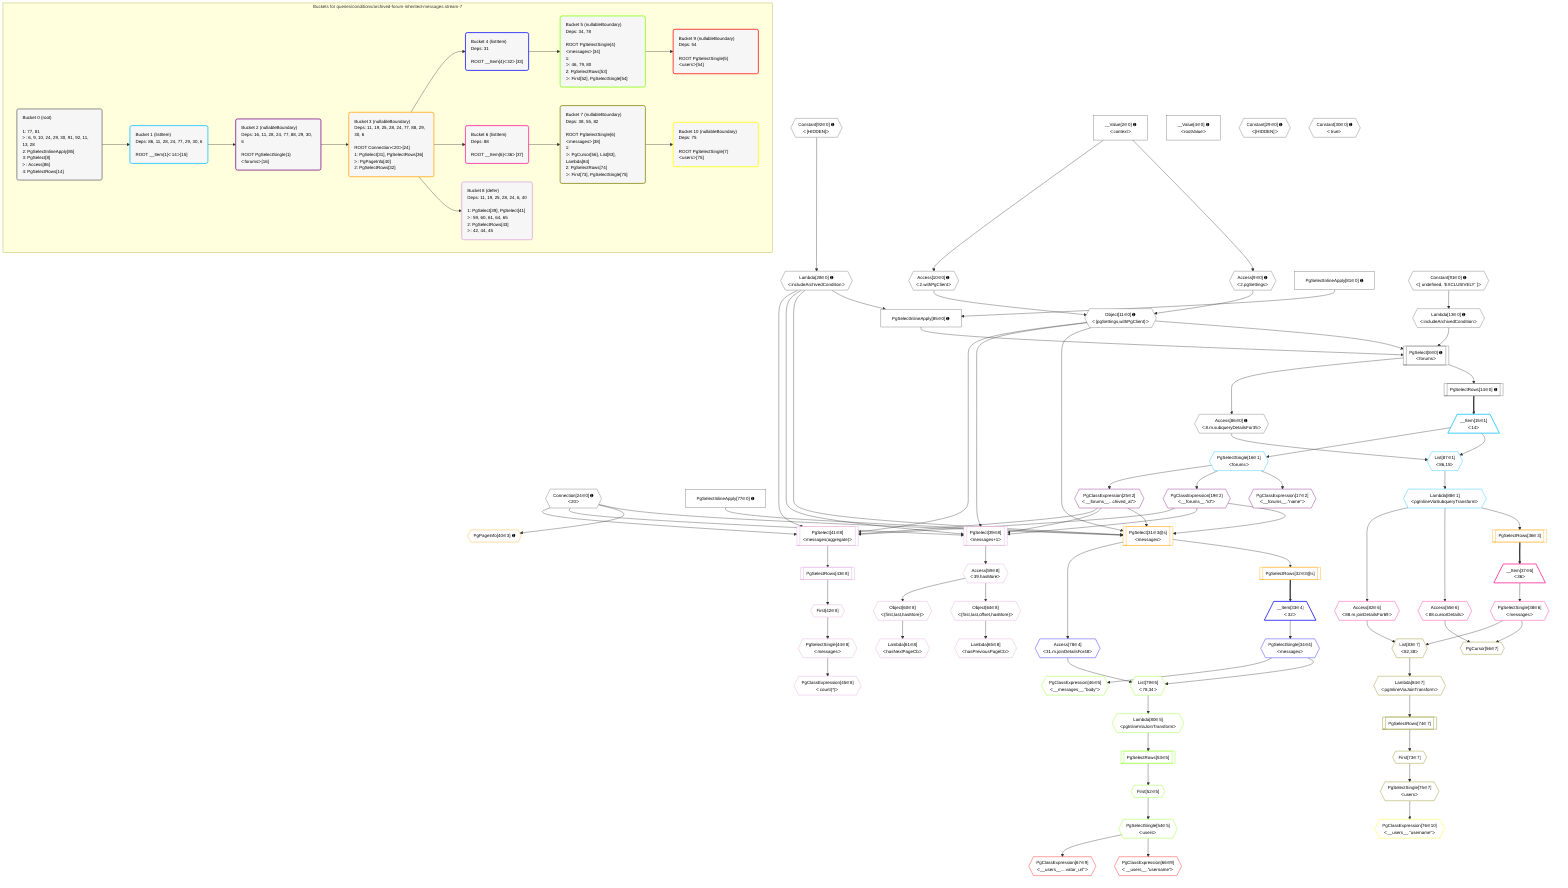 %%{init: {'themeVariables': { 'fontSize': '12px'}}}%%
graph TD
    classDef path fill:#eee,stroke:#000,color:#000
    classDef plan fill:#fff,stroke-width:1px,color:#000
    classDef itemplan fill:#fff,stroke-width:2px,color:#000
    classDef unbatchedplan fill:#dff,stroke-width:1px,color:#000
    classDef sideeffectplan fill:#fcc,stroke-width:2px,color:#000
    classDef bucket fill:#f6f6f6,color:#000,stroke-width:2px,text-align:left


    %% plan dependencies
    PgSelect8[["PgSelect[8∈0] ➊<br />ᐸforumsᐳ"]]:::plan
    Object11{{"Object[11∈0] ➊<br />ᐸ{pgSettings,withPgClient}ᐳ"}}:::plan
    Lambda13{{"Lambda[13∈0] ➊<br />ᐸincludeArchivedConditionᐳ"}}:::plan
    PgSelectInlineApply85["PgSelectInlineApply[85∈0] ➊"]:::plan
    Object11 & Lambda13 & PgSelectInlineApply85 --> PgSelect8
    Access9{{"Access[9∈0] ➊<br />ᐸ2.pgSettingsᐳ"}}:::plan
    Access10{{"Access[10∈0] ➊<br />ᐸ2.withPgClientᐳ"}}:::plan
    Access9 & Access10 --> Object11
    Lambda28{{"Lambda[28∈0] ➊<br />ᐸincludeArchivedConditionᐳ"}}:::plan
    PgSelectInlineApply81["PgSelectInlineApply[81∈0] ➊"]:::plan
    Lambda28 & PgSelectInlineApply81 --> PgSelectInlineApply85
    __Value2["__Value[2∈0] ➊<br />ᐸcontextᐳ"]:::plan
    __Value2 --> Access9
    __Value2 --> Access10
    Constant91{{"Constant[91∈0] ➊<br />ᐸ[ undefined, 'EXCLUSIVELY' ]ᐳ"}}:::plan
    Constant91 --> Lambda13
    PgSelectRows14[["PgSelectRows[14∈0] ➊"]]:::plan
    PgSelect8 --> PgSelectRows14
    Constant92{{"Constant[92∈0] ➊<br />ᐸ[HIDDEN]ᐳ"}}:::plan
    Constant92 --> Lambda28
    Access86{{"Access[86∈0] ➊<br />ᐸ8.m.subqueryDetailsFor35ᐳ"}}:::plan
    PgSelect8 --> Access86
    __Value4["__Value[4∈0] ➊<br />ᐸrootValueᐳ"]:::plan
    Connection24{{"Connection[24∈0] ➊<br />ᐸ20ᐳ"}}:::plan
    Constant29{{"Constant[29∈0] ➊<br />ᐸ[HIDDEN]ᐳ"}}:::plan
    Constant30{{"Constant[30∈0] ➊<br />ᐸtrueᐳ"}}:::plan
    PgSelectInlineApply77["PgSelectInlineApply[77∈0] ➊"]:::plan
    List87{{"List[87∈1]<br />ᐸ86,15ᐳ"}}:::plan
    __Item15[/"__Item[15∈1]<br />ᐸ14ᐳ"\]:::itemplan
    Access86 & __Item15 --> List87
    PgSelectRows14 ==> __Item15
    PgSelectSingle16{{"PgSelectSingle[16∈1]<br />ᐸforumsᐳ"}}:::plan
    __Item15 --> PgSelectSingle16
    Lambda88{{"Lambda[88∈1]<br />ᐸpgInlineViaSubqueryTransformᐳ"}}:::plan
    List87 --> Lambda88
    PgClassExpression17{{"PgClassExpression[17∈2]<br />ᐸ__forums__.”name”ᐳ"}}:::plan
    PgSelectSingle16 --> PgClassExpression17
    PgClassExpression19{{"PgClassExpression[19∈2]<br />ᐸ__forums__.”id”ᐳ"}}:::plan
    PgSelectSingle16 --> PgClassExpression19
    PgClassExpression25{{"PgClassExpression[25∈2]<br />ᐸ__forums__...chived_at”ᐳ"}}:::plan
    PgSelectSingle16 --> PgClassExpression25
    PgSelect31[["PgSelect[31∈3@s]<br />ᐸmessagesᐳ"]]:::plan
    Object11 & PgClassExpression19 & PgClassExpression25 & Lambda28 & Connection24 & PgSelectInlineApply77 --> PgSelect31
    PgSelectRows32[["PgSelectRows[32∈3@s]"]]:::plan
    PgSelect31 --> PgSelectRows32
    PgSelectRows36[["PgSelectRows[36∈3]"]]:::plan
    Lambda88 --> PgSelectRows36
    PgPageInfo40{{"PgPageInfo[40∈3] ➊"}}:::plan
    Connection24 --> PgPageInfo40
    __Item33[/"__Item[33∈4]<br />ᐸ32ᐳ"\]:::itemplan
    PgSelectRows32 ==> __Item33
    PgSelectSingle34{{"PgSelectSingle[34∈4]<br />ᐸmessagesᐳ"}}:::plan
    __Item33 --> PgSelectSingle34
    Access78{{"Access[78∈4]<br />ᐸ31.m.joinDetailsFor48ᐳ"}}:::plan
    PgSelect31 --> Access78
    List79{{"List[79∈5]<br />ᐸ78,34ᐳ"}}:::plan
    Access78 & PgSelectSingle34 --> List79
    PgClassExpression46{{"PgClassExpression[46∈5]<br />ᐸ__messages__.”body”ᐳ"}}:::plan
    PgSelectSingle34 --> PgClassExpression46
    First52{{"First[52∈5]"}}:::plan
    PgSelectRows53[["PgSelectRows[53∈5]"]]:::plan
    PgSelectRows53 --> First52
    Lambda80{{"Lambda[80∈5]<br />ᐸpgInlineViaJoinTransformᐳ"}}:::plan
    Lambda80 --> PgSelectRows53
    PgSelectSingle54{{"PgSelectSingle[54∈5]<br />ᐸusersᐳ"}}:::plan
    First52 --> PgSelectSingle54
    List79 --> Lambda80
    PgClassExpression66{{"PgClassExpression[66∈9]<br />ᐸ__users__.”username”ᐳ"}}:::plan
    PgSelectSingle54 --> PgClassExpression66
    PgClassExpression67{{"PgClassExpression[67∈9]<br />ᐸ__users__....vatar_url”ᐳ"}}:::plan
    PgSelectSingle54 --> PgClassExpression67
    __Item37[/"__Item[37∈6]<br />ᐸ36ᐳ"\]:::itemplan
    PgSelectRows36 ==> __Item37
    PgSelectSingle38{{"PgSelectSingle[38∈6]<br />ᐸmessagesᐳ"}}:::plan
    __Item37 --> PgSelectSingle38
    Access55{{"Access[55∈6]<br />ᐸ88.cursorDetailsᐳ"}}:::plan
    Lambda88 --> Access55
    Access82{{"Access[82∈6]<br />ᐸ88.m.joinDetailsFor69ᐳ"}}:::plan
    Lambda88 --> Access82
    PgCursor56{{"PgCursor[56∈7]"}}:::plan
    PgSelectSingle38 & Access55 --> PgCursor56
    List83{{"List[83∈7]<br />ᐸ82,38ᐳ"}}:::plan
    Access82 & PgSelectSingle38 --> List83
    First73{{"First[73∈7]"}}:::plan
    PgSelectRows74[["PgSelectRows[74∈7]"]]:::plan
    PgSelectRows74 --> First73
    Lambda84{{"Lambda[84∈7]<br />ᐸpgInlineViaJoinTransformᐳ"}}:::plan
    Lambda84 --> PgSelectRows74
    PgSelectSingle75{{"PgSelectSingle[75∈7]<br />ᐸusersᐳ"}}:::plan
    First73 --> PgSelectSingle75
    List83 --> Lambda84
    PgClassExpression76{{"PgClassExpression[76∈10]<br />ᐸ__users__.”username”ᐳ"}}:::plan
    PgSelectSingle75 --> PgClassExpression76
    PgSelect39[["PgSelect[39∈8]<br />ᐸmessages+1ᐳ"]]:::plan
    Object11 & PgClassExpression19 & PgClassExpression25 & Lambda28 & Connection24 --> PgSelect39
    PgSelect41[["PgSelect[41∈8]<br />ᐸmessages(aggregate)ᐳ"]]:::plan
    Object11 & PgClassExpression19 & PgClassExpression25 & Lambda28 & Connection24 --> PgSelect41
    Object64{{"Object[64∈8]<br />ᐸ{first,last,offset,hasMore}ᐳ"}}:::plan
    Access59{{"Access[59∈8]<br />ᐸ39.hasMoreᐳ"}}:::plan
    Access59 --> Object64
    Object60{{"Object[60∈8]<br />ᐸ{first,last,hasMore}ᐳ"}}:::plan
    Access59 --> Object60
    First42{{"First[42∈8]"}}:::plan
    PgSelectRows43[["PgSelectRows[43∈8]"]]:::plan
    PgSelectRows43 --> First42
    PgSelect41 --> PgSelectRows43
    PgSelectSingle44{{"PgSelectSingle[44∈8]<br />ᐸmessagesᐳ"}}:::plan
    First42 --> PgSelectSingle44
    PgClassExpression45{{"PgClassExpression[45∈8]<br />ᐸcount(*)ᐳ"}}:::plan
    PgSelectSingle44 --> PgClassExpression45
    PgSelect39 --> Access59
    Lambda61{{"Lambda[61∈8]<br />ᐸhasNextPageCbᐳ"}}:::plan
    Object60 --> Lambda61
    Lambda65{{"Lambda[65∈8]<br />ᐸhasPreviousPageCbᐳ"}}:::plan
    Object64 --> Lambda65

    %% define steps

    subgraph "Buckets for queries/conditions/archived-forum-inherited-messages.stream-7"
    Bucket0("Bucket 0 (root)<br /><br />1: 77, 81<br />ᐳ: 6, 9, 10, 24, 29, 30, 91, 92, 11, 13, 28<br />2: PgSelectInlineApply[85]<br />3: PgSelect[8]<br />ᐳ: Access[86]<br />4: PgSelectRows[14]"):::bucket
    classDef bucket0 stroke:#696969
    class Bucket0,__Value2,__Value4,PgSelect8,Access9,Access10,Object11,Lambda13,PgSelectRows14,Connection24,Lambda28,Constant29,Constant30,PgSelectInlineApply77,PgSelectInlineApply81,PgSelectInlineApply85,Access86,Constant91,Constant92 bucket0
    Bucket1("Bucket 1 (listItem)<br />Deps: 86, 11, 28, 24, 77, 29, 30, 6<br /><br />ROOT __Item{1}ᐸ14ᐳ[15]"):::bucket
    classDef bucket1 stroke:#00bfff
    class Bucket1,__Item15,PgSelectSingle16,List87,Lambda88 bucket1
    Bucket2("Bucket 2 (nullableBoundary)<br />Deps: 16, 11, 28, 24, 77, 88, 29, 30, 6<br /><br />ROOT PgSelectSingle{1}ᐸforumsᐳ[16]"):::bucket
    classDef bucket2 stroke:#7f007f
    class Bucket2,PgClassExpression17,PgClassExpression19,PgClassExpression25 bucket2
    Bucket3("Bucket 3 (nullableBoundary)<br />Deps: 11, 19, 25, 28, 24, 77, 88, 29, 30, 6<br /><br />ROOT Connectionᐸ20ᐳ[24]<br />1: PgSelect[31], PgSelectRows[36]<br />ᐳ: PgPageInfo[40]<br />2: PgSelectRows[32]"):::bucket
    classDef bucket3 stroke:#ffa500
    class Bucket3,PgSelect31,PgSelectRows32,PgSelectRows36,PgPageInfo40 bucket3
    Bucket4("Bucket 4 (listItem)<br />Deps: 31<br /><br />ROOT __Item{4}ᐸ32ᐳ[33]"):::bucket
    classDef bucket4 stroke:#0000ff
    class Bucket4,__Item33,PgSelectSingle34,Access78 bucket4
    Bucket5("Bucket 5 (nullableBoundary)<br />Deps: 34, 78<br /><br />ROOT PgSelectSingle{4}ᐸmessagesᐳ[34]<br />1: <br />ᐳ: 46, 79, 80<br />2: PgSelectRows[53]<br />ᐳ: First[52], PgSelectSingle[54]"):::bucket
    classDef bucket5 stroke:#7fff00
    class Bucket5,PgClassExpression46,First52,PgSelectRows53,PgSelectSingle54,List79,Lambda80 bucket5
    Bucket6("Bucket 6 (listItem)<br />Deps: 88<br /><br />ROOT __Item{6}ᐸ36ᐳ[37]"):::bucket
    classDef bucket6 stroke:#ff1493
    class Bucket6,__Item37,PgSelectSingle38,Access55,Access82 bucket6
    Bucket7("Bucket 7 (nullableBoundary)<br />Deps: 38, 55, 82<br /><br />ROOT PgSelectSingle{6}ᐸmessagesᐳ[38]<br />1: <br />ᐳ: PgCursor[56], List[83], Lambda[84]<br />2: PgSelectRows[74]<br />ᐳ: First[73], PgSelectSingle[75]"):::bucket
    classDef bucket7 stroke:#808000
    class Bucket7,PgCursor56,First73,PgSelectRows74,PgSelectSingle75,List83,Lambda84 bucket7
    Bucket8("Bucket 8 (defer)<br />Deps: 11, 19, 25, 28, 24, 6, 40<br /><br />1: PgSelect[39], PgSelect[41]<br />ᐳ: 59, 60, 61, 64, 65<br />2: PgSelectRows[43]<br />ᐳ: 42, 44, 45"):::bucket
    classDef bucket8 stroke:#dda0dd
    class Bucket8,PgSelect39,PgSelect41,First42,PgSelectRows43,PgSelectSingle44,PgClassExpression45,Access59,Object60,Lambda61,Object64,Lambda65 bucket8
    Bucket9("Bucket 9 (nullableBoundary)<br />Deps: 54<br /><br />ROOT PgSelectSingle{5}ᐸusersᐳ[54]"):::bucket
    classDef bucket9 stroke:#ff0000
    class Bucket9,PgClassExpression66,PgClassExpression67 bucket9
    Bucket10("Bucket 10 (nullableBoundary)<br />Deps: 75<br /><br />ROOT PgSelectSingle{7}ᐸusersᐳ[75]"):::bucket
    classDef bucket10 stroke:#ffff00
    class Bucket10,PgClassExpression76 bucket10
    Bucket0 --> Bucket1
    Bucket1 --> Bucket2
    Bucket2 --> Bucket3
    Bucket3 --> Bucket4 & Bucket6 & Bucket8
    Bucket4 --> Bucket5
    Bucket5 --> Bucket9
    Bucket6 --> Bucket7
    Bucket7 --> Bucket10
    end